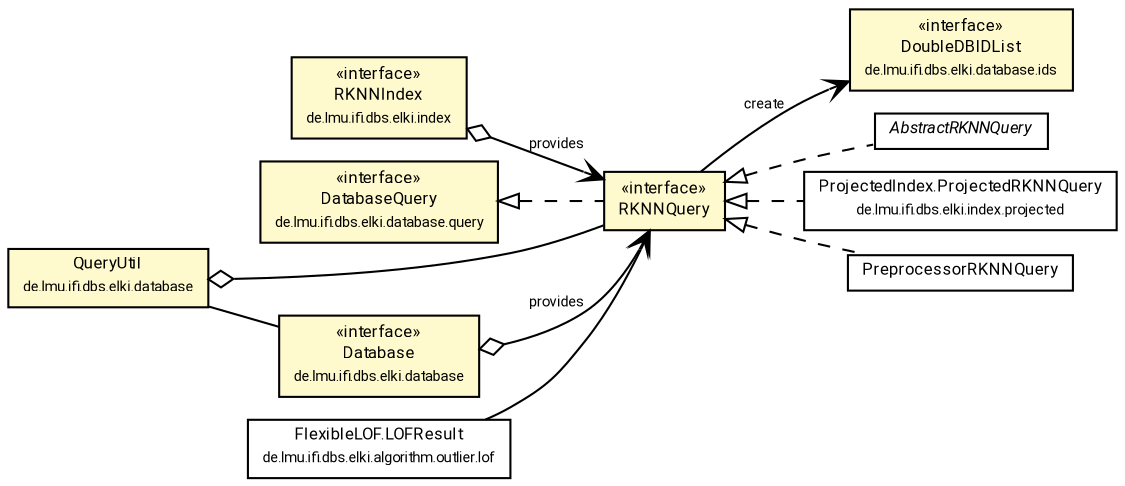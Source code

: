 #!/usr/local/bin/dot
#
# Class diagram 
# Generated by UMLGraph version R5_7_2-60-g0e99a6 (http://www.spinellis.gr/umlgraph/)
#

digraph G {
	graph [fontnames="svg"]
	edge [fontname="Roboto",fontsize=7,labelfontname="Roboto",labelfontsize=7,color="black"];
	node [fontname="Roboto",fontcolor="black",fontsize=8,shape=plaintext,margin=0,width=0,height=0];
	nodesep=0.15;
	ranksep=0.25;
	rankdir=LR;
	// de.lmu.ifi.dbs.elki.index.RKNNIndex<O>
	c8553152 [label=<<table title="de.lmu.ifi.dbs.elki.index.RKNNIndex" border="0" cellborder="1" cellspacing="0" cellpadding="2" bgcolor="LemonChiffon" href="../../../index/RKNNIndex.html" target="_parent">
		<tr><td><table border="0" cellspacing="0" cellpadding="1">
		<tr><td align="center" balign="center"> &#171;interface&#187; </td></tr>
		<tr><td align="center" balign="center"> <font face="Roboto">RKNNIndex</font> </td></tr>
		<tr><td align="center" balign="center"> <font face="Roboto" point-size="7.0">de.lmu.ifi.dbs.elki.index</font> </td></tr>
		</table></td></tr>
		</table>>, URL="../../../index/RKNNIndex.html"];
	// de.lmu.ifi.dbs.elki.database.query.DatabaseQuery
	c8553181 [label=<<table title="de.lmu.ifi.dbs.elki.database.query.DatabaseQuery" border="0" cellborder="1" cellspacing="0" cellpadding="2" bgcolor="LemonChiffon" href="../DatabaseQuery.html" target="_parent">
		<tr><td><table border="0" cellspacing="0" cellpadding="1">
		<tr><td align="center" balign="center"> &#171;interface&#187; </td></tr>
		<tr><td align="center" balign="center"> <font face="Roboto">DatabaseQuery</font> </td></tr>
		<tr><td align="center" balign="center"> <font face="Roboto" point-size="7.0">de.lmu.ifi.dbs.elki.database.query</font> </td></tr>
		</table></td></tr>
		</table>>, URL="../DatabaseQuery.html"];
	// de.lmu.ifi.dbs.elki.database.query.rknn.RKNNQuery<O>
	c8553184 [label=<<table title="de.lmu.ifi.dbs.elki.database.query.rknn.RKNNQuery" border="0" cellborder="1" cellspacing="0" cellpadding="2" bgcolor="lemonChiffon" href="RKNNQuery.html" target="_parent">
		<tr><td><table border="0" cellspacing="0" cellpadding="1">
		<tr><td align="center" balign="center"> &#171;interface&#187; </td></tr>
		<tr><td align="center" balign="center"> <font face="Roboto">RKNNQuery</font> </td></tr>
		</table></td></tr>
		</table>>, URL="RKNNQuery.html"];
	// de.lmu.ifi.dbs.elki.database.Database
	c8553195 [label=<<table title="de.lmu.ifi.dbs.elki.database.Database" border="0" cellborder="1" cellspacing="0" cellpadding="2" bgcolor="LemonChiffon" href="../../Database.html" target="_parent">
		<tr><td><table border="0" cellspacing="0" cellpadding="1">
		<tr><td align="center" balign="center"> &#171;interface&#187; </td></tr>
		<tr><td align="center" balign="center"> <font face="Roboto">Database</font> </td></tr>
		<tr><td align="center" balign="center"> <font face="Roboto" point-size="7.0">de.lmu.ifi.dbs.elki.database</font> </td></tr>
		</table></td></tr>
		</table>>, URL="../../Database.html"];
	// de.lmu.ifi.dbs.elki.database.ids.DoubleDBIDList
	c8553353 [label=<<table title="de.lmu.ifi.dbs.elki.database.ids.DoubleDBIDList" border="0" cellborder="1" cellspacing="0" cellpadding="2" bgcolor="LemonChiffon" href="../../ids/DoubleDBIDList.html" target="_parent">
		<tr><td><table border="0" cellspacing="0" cellpadding="1">
		<tr><td align="center" balign="center"> &#171;interface&#187; </td></tr>
		<tr><td align="center" balign="center"> <font face="Roboto">DoubleDBIDList</font> </td></tr>
		<tr><td align="center" balign="center"> <font face="Roboto" point-size="7.0">de.lmu.ifi.dbs.elki.database.ids</font> </td></tr>
		</table></td></tr>
		</table>>, URL="../../ids/DoubleDBIDList.html"];
	// de.lmu.ifi.dbs.elki.database.query.rknn.AbstractRKNNQuery<O>
	c8554259 [label=<<table title="de.lmu.ifi.dbs.elki.database.query.rknn.AbstractRKNNQuery" border="0" cellborder="1" cellspacing="0" cellpadding="2" href="AbstractRKNNQuery.html" target="_parent">
		<tr><td><table border="0" cellspacing="0" cellpadding="1">
		<tr><td align="center" balign="center"> <font face="Roboto"><i>AbstractRKNNQuery</i></font> </td></tr>
		</table></td></tr>
		</table>>, URL="AbstractRKNNQuery.html"];
	// de.lmu.ifi.dbs.elki.database.QueryUtil
	c8554273 [label=<<table title="de.lmu.ifi.dbs.elki.database.QueryUtil" border="0" cellborder="1" cellspacing="0" cellpadding="2" bgcolor="LemonChiffon" href="../../QueryUtil.html" target="_parent">
		<tr><td><table border="0" cellspacing="0" cellpadding="1">
		<tr><td align="center" balign="center"> <font face="Roboto">QueryUtil</font> </td></tr>
		<tr><td align="center" balign="center"> <font face="Roboto" point-size="7.0">de.lmu.ifi.dbs.elki.database</font> </td></tr>
		</table></td></tr>
		</table>>, URL="../../QueryUtil.html"];
	// de.lmu.ifi.dbs.elki.index.projected.ProjectedIndex<O, I>.ProjectedRKNNQuery
	c8554374 [label=<<table title="de.lmu.ifi.dbs.elki.index.projected.ProjectedIndex.ProjectedRKNNQuery" border="0" cellborder="1" cellspacing="0" cellpadding="2" href="../../../index/projected/ProjectedIndex.ProjectedRKNNQuery.html" target="_parent">
		<tr><td><table border="0" cellspacing="0" cellpadding="1">
		<tr><td align="center" balign="center"> <font face="Roboto">ProjectedIndex.ProjectedRKNNQuery</font> </td></tr>
		<tr><td align="center" balign="center"> <font face="Roboto" point-size="7.0">de.lmu.ifi.dbs.elki.index.projected</font> </td></tr>
		</table></td></tr>
		</table>>, URL="../../../index/projected/ProjectedIndex.ProjectedRKNNQuery.html"];
	// de.lmu.ifi.dbs.elki.database.query.rknn.PreprocessorRKNNQuery<O>
	c8554554 [label=<<table title="de.lmu.ifi.dbs.elki.database.query.rknn.PreprocessorRKNNQuery" border="0" cellborder="1" cellspacing="0" cellpadding="2" href="PreprocessorRKNNQuery.html" target="_parent">
		<tr><td><table border="0" cellspacing="0" cellpadding="1">
		<tr><td align="center" balign="center"> <font face="Roboto">PreprocessorRKNNQuery</font> </td></tr>
		</table></td></tr>
		</table>>, URL="PreprocessorRKNNQuery.html"];
	// de.lmu.ifi.dbs.elki.algorithm.outlier.lof.FlexibleLOF.LOFResult<O>
	c8555126 [label=<<table title="de.lmu.ifi.dbs.elki.algorithm.outlier.lof.FlexibleLOF.LOFResult" border="0" cellborder="1" cellspacing="0" cellpadding="2" href="../../../algorithm/outlier/lof/FlexibleLOF.LOFResult.html" target="_parent">
		<tr><td><table border="0" cellspacing="0" cellpadding="1">
		<tr><td align="center" balign="center"> <font face="Roboto">FlexibleLOF.LOFResult</font> </td></tr>
		<tr><td align="center" balign="center"> <font face="Roboto" point-size="7.0">de.lmu.ifi.dbs.elki.algorithm.outlier.lof</font> </td></tr>
		</table></td></tr>
		</table>>, URL="../../../algorithm/outlier/lof/FlexibleLOF.LOFResult.html"];
	// de.lmu.ifi.dbs.elki.index.RKNNIndex<O> navhas de.lmu.ifi.dbs.elki.database.query.rknn.RKNNQuery<O>
	c8553152 -> c8553184 [arrowhead=open,arrowtail=ediamond,dir=both,weight=3,label="provides"];
	// de.lmu.ifi.dbs.elki.database.query.rknn.RKNNQuery<O> implements de.lmu.ifi.dbs.elki.database.query.DatabaseQuery
	c8553181 -> c8553184 [arrowtail=empty,style=dashed,dir=back,weight=9];
	// de.lmu.ifi.dbs.elki.database.query.rknn.RKNNQuery<O> navassoc de.lmu.ifi.dbs.elki.database.ids.DoubleDBIDList
	c8553184 -> c8553353 [arrowhead=open,weight=1,label="create"];
	// de.lmu.ifi.dbs.elki.database.Database navhas de.lmu.ifi.dbs.elki.database.query.rknn.RKNNQuery<O>
	c8553195 -> c8553184 [arrowhead=open,arrowtail=ediamond,dir=both,weight=3,label="provides"];
	// de.lmu.ifi.dbs.elki.database.query.rknn.AbstractRKNNQuery<O> implements de.lmu.ifi.dbs.elki.database.query.rknn.RKNNQuery<O>
	c8553184 -> c8554259 [arrowtail=empty,style=dashed,dir=back,weight=9];
	// de.lmu.ifi.dbs.elki.database.QueryUtil has de.lmu.ifi.dbs.elki.database.query.rknn.RKNNQuery<O>
	c8554273 -> c8553184 [arrowhead=none,arrowtail=ediamond,dir=back,weight=4];
	// de.lmu.ifi.dbs.elki.database.QueryUtil assoc de.lmu.ifi.dbs.elki.database.Database
	c8554273 -> c8553195 [arrowhead=none,weight=2];
	// de.lmu.ifi.dbs.elki.index.projected.ProjectedIndex<O, I>.ProjectedRKNNQuery implements de.lmu.ifi.dbs.elki.database.query.rknn.RKNNQuery<O>
	c8553184 -> c8554374 [arrowtail=empty,style=dashed,dir=back,weight=9];
	// de.lmu.ifi.dbs.elki.database.query.rknn.PreprocessorRKNNQuery<O> implements de.lmu.ifi.dbs.elki.database.query.rknn.RKNNQuery<O>
	c8553184 -> c8554554 [arrowtail=empty,style=dashed,dir=back,weight=9];
	// de.lmu.ifi.dbs.elki.algorithm.outlier.lof.FlexibleLOF.LOFResult<O> navassoc de.lmu.ifi.dbs.elki.database.query.rknn.RKNNQuery<O>
	c8555126 -> c8553184 [arrowhead=open,weight=1];
}

